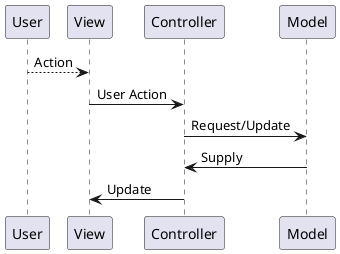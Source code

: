 @startuml HelloWorld
User --> View : Action
View -> Controller : User Action
Controller -> Model : Request/Update
Controller <- Model : Supply
View <- Controller : Update
@endumlP